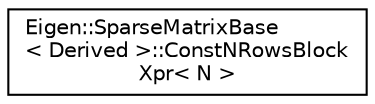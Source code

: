 digraph "Graphical Class Hierarchy"
{
  edge [fontname="Helvetica",fontsize="10",labelfontname="Helvetica",labelfontsize="10"];
  node [fontname="Helvetica",fontsize="10",shape=record];
  rankdir="LR";
  Node1 [label="Eigen::SparseMatrixBase\l\< Derived \>::ConstNRowsBlock\lXpr\< N \>",height=0.2,width=0.4,color="black", fillcolor="white", style="filled",URL="$struct_eigen_1_1_sparse_matrix_base_1_1_const_n_rows_block_xpr.html"];
}
